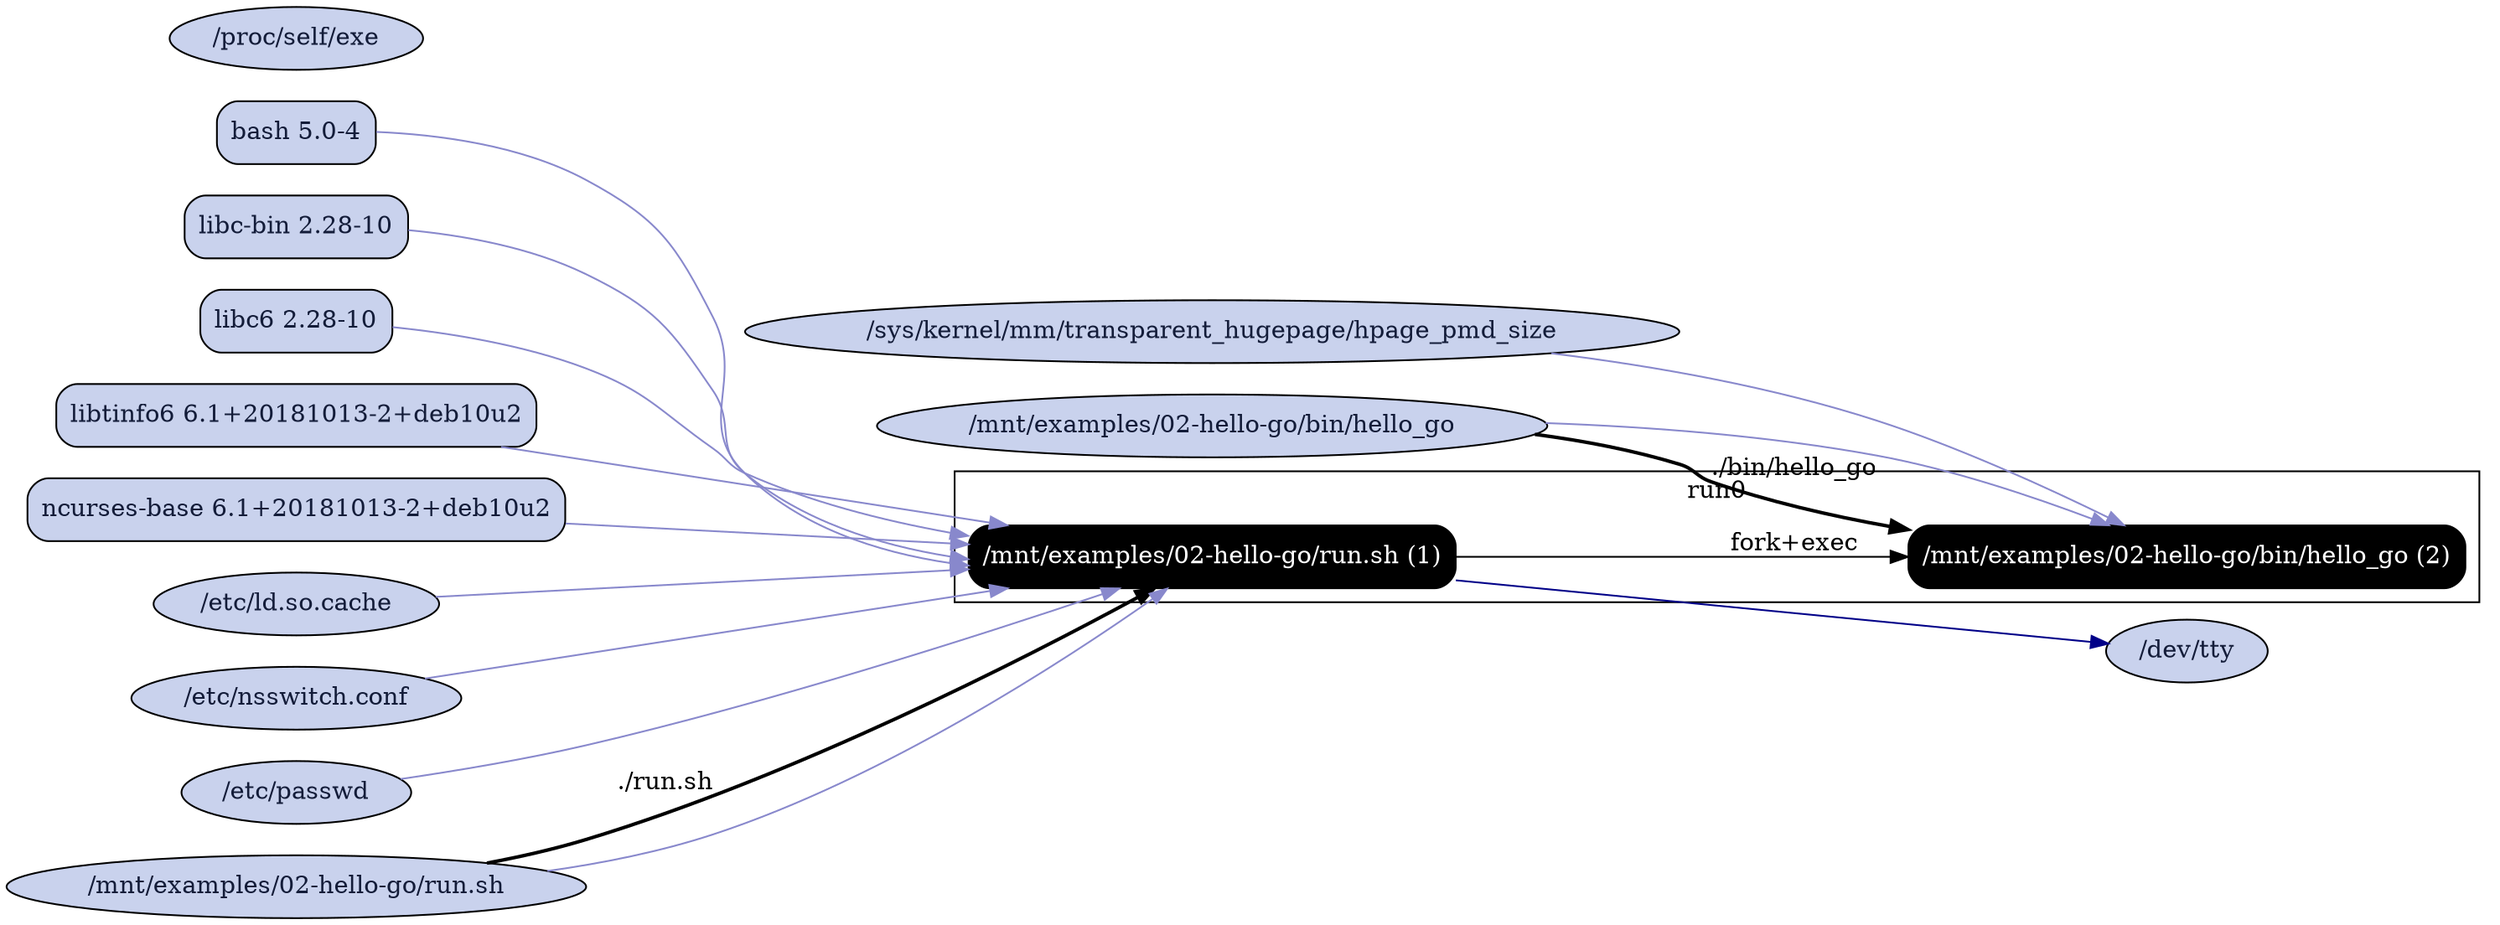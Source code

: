 digraph G {
    rankdir=LR;

    /* programs */
    node [shape=box fontcolor=white fillcolor=black style="filled,rounded"];
    subgraph cluster_run0 {
        label="run0";
        prog0 [label="/mnt/examples/02-hello-go/run.sh (1)"];
        prog1 [label="/mnt/examples/02-hello-go/bin/hello_go (2)"];
        prog0 -> prog1 [label="fork+exec"];
    }

    node [shape=ellipse fontcolor="#131C39" fillcolor="#C9D2ED"];

    /* system packages */
    "pkg bash" [shape=box,label="bash 5.0-4"];
    "pkg libc-bin" [shape=box,label="libc-bin 2.28-10"];
    "pkg libc6" [shape=box,label="libc6 2.28-10"];
    "pkg libtinfo6" [shape=box,label="libtinfo6 6.1+20181013-2+deb10u2"];
    "pkg ncurses-base" [shape=box,label="ncurses-base 6.1+20181013-2+deb10u2"];

    /* other files */
    "/dev/tty";
    "/etc/ld.so.cache";
    "/etc/nsswitch.conf";
    "/etc/passwd";
    "/mnt/examples/02-hello-go/bin/hello_go";
    "/mnt/examples/02-hello-go/run.sh";
    "/proc/self/exe";
    "/sys/kernel/mm/transparent_hugepage/hpage_pmd_size";

    "/mnt/examples/02-hello-go/run.sh" -> prog0 [style=bold, label="./run.sh"];
    "pkg bash" -> prog0 [color="#8888CC"];
    "pkg libc6" -> prog0 [color="#8888CC"];
    "/etc/ld.so.cache" -> prog0 [color="#8888CC"];
    "pkg libtinfo6" -> prog0 [color="#8888CC"];
    prog0 -> "/dev/tty" [color="#000088"];
    "pkg libc-bin" -> prog0 [color="#8888CC"];
    "/etc/nsswitch.conf" -> prog0 [color="#8888CC"];
    "/etc/passwd" -> prog0 [color="#8888CC"];
    "/mnt/examples/02-hello-go/run.sh" -> prog0 [color="#8888CC"];
    "/mnt/examples/02-hello-go/bin/hello_go" -> prog1 [style=bold, label="./bin/hello_go"];
    "/mnt/examples/02-hello-go/bin/hello_go" -> prog1 [color="#8888CC"];
    "/sys/kernel/mm/transparent_hugepage/hpage_pmd_size" -> prog1 [color="#8888CC"];
    "pkg ncurses-base" -> prog0 [color="#8888CC"];
}
